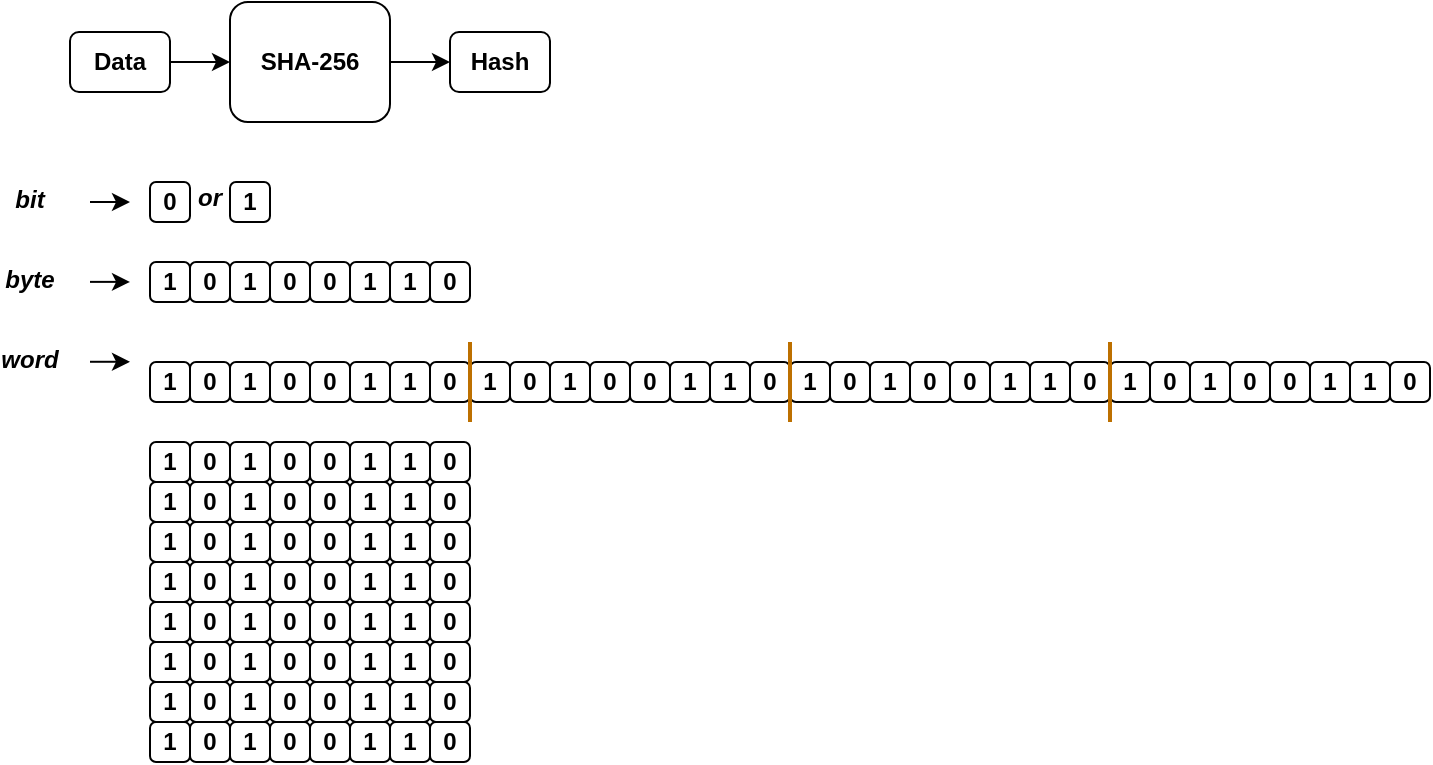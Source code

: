 <mxfile version="20.2.8" type="github">
  <diagram id="SgPVI4OfAQDJ4Op12l3S" name="Página-1">
    <mxGraphModel dx="825" dy="298" grid="1" gridSize="10" guides="1" tooltips="1" connect="1" arrows="1" fold="1" page="1" pageScale="1" pageWidth="827" pageHeight="1169" math="0" shadow="0">
      <root>
        <mxCell id="0" />
        <mxCell id="1" parent="0" />
        <mxCell id="MJP8c1buYIABmgIryJFc-2" value="" style="edgeStyle=orthogonalEdgeStyle;rounded=0;orthogonalLoop=1;jettySize=auto;html=1;" edge="1" parent="1" source="Oh8Jn7zO_o9vtSne1rGO-1" target="Oh8Jn7zO_o9vtSne1rGO-3">
          <mxGeometry relative="1" as="geometry" />
        </mxCell>
        <mxCell id="Oh8Jn7zO_o9vtSne1rGO-1" value="SHA-256" style="rounded=1;whiteSpace=wrap;html=1;fontStyle=1" parent="1" vertex="1">
          <mxGeometry x="120" y="50" width="80" height="60" as="geometry" />
        </mxCell>
        <mxCell id="MJP8c1buYIABmgIryJFc-1" value="" style="edgeStyle=orthogonalEdgeStyle;rounded=0;orthogonalLoop=1;jettySize=auto;html=1;" edge="1" parent="1" source="Oh8Jn7zO_o9vtSne1rGO-2" target="Oh8Jn7zO_o9vtSne1rGO-1">
          <mxGeometry relative="1" as="geometry" />
        </mxCell>
        <mxCell id="Oh8Jn7zO_o9vtSne1rGO-2" value="Data" style="rounded=1;whiteSpace=wrap;html=1;fontStyle=1" parent="1" vertex="1">
          <mxGeometry x="40" y="65" width="50" height="30" as="geometry" />
        </mxCell>
        <mxCell id="Oh8Jn7zO_o9vtSne1rGO-3" value="Hash" style="rounded=1;whiteSpace=wrap;html=1;fontStyle=1" parent="1" vertex="1">
          <mxGeometry x="230" y="65" width="50" height="30" as="geometry" />
        </mxCell>
        <mxCell id="MJP8c1buYIABmgIryJFc-4" value="0" style="rounded=1;whiteSpace=wrap;html=1;fontStyle=1" vertex="1" parent="1">
          <mxGeometry x="80" y="140" width="20" height="20" as="geometry" />
        </mxCell>
        <mxCell id="MJP8c1buYIABmgIryJFc-5" value="or" style="rounded=1;whiteSpace=wrap;html=1;fontStyle=3;fillColor=none;strokeColor=none;spacingBottom=4;" vertex="1" parent="1">
          <mxGeometry x="100" y="140" width="20" height="20" as="geometry" />
        </mxCell>
        <mxCell id="MJP8c1buYIABmgIryJFc-7" value="0" style="rounded=1;whiteSpace=wrap;html=1;fontStyle=1" vertex="1" parent="1">
          <mxGeometry x="140" y="230" width="20" height="20" as="geometry" />
        </mxCell>
        <mxCell id="MJP8c1buYIABmgIryJFc-8" value="1" style="rounded=1;whiteSpace=wrap;html=1;fontStyle=1" vertex="1" parent="1">
          <mxGeometry x="80" y="230" width="20" height="20" as="geometry" />
        </mxCell>
        <mxCell id="MJP8c1buYIABmgIryJFc-9" value="1" style="rounded=1;whiteSpace=wrap;html=1;fontStyle=1" vertex="1" parent="1">
          <mxGeometry x="120" y="230" width="20" height="20" as="geometry" />
        </mxCell>
        <mxCell id="MJP8c1buYIABmgIryJFc-10" value="0" style="rounded=1;whiteSpace=wrap;html=1;fontStyle=1" vertex="1" parent="1">
          <mxGeometry x="100" y="230" width="20" height="20" as="geometry" />
        </mxCell>
        <mxCell id="MJP8c1buYIABmgIryJFc-11" value="0" style="rounded=1;whiteSpace=wrap;html=1;fontStyle=1" vertex="1" parent="1">
          <mxGeometry x="220" y="230" width="20" height="20" as="geometry" />
        </mxCell>
        <mxCell id="MJP8c1buYIABmgIryJFc-12" value="0" style="rounded=1;whiteSpace=wrap;html=1;fontStyle=1" vertex="1" parent="1">
          <mxGeometry x="160" y="230" width="20" height="20" as="geometry" />
        </mxCell>
        <mxCell id="MJP8c1buYIABmgIryJFc-13" value="1" style="rounded=1;whiteSpace=wrap;html=1;fontStyle=1" vertex="1" parent="1">
          <mxGeometry x="200" y="230" width="20" height="20" as="geometry" />
        </mxCell>
        <mxCell id="MJP8c1buYIABmgIryJFc-14" value="1" style="rounded=1;whiteSpace=wrap;html=1;fontStyle=1" vertex="1" parent="1">
          <mxGeometry x="180" y="230" width="20" height="20" as="geometry" />
        </mxCell>
        <mxCell id="MJP8c1buYIABmgIryJFc-15" value="0" style="rounded=1;whiteSpace=wrap;html=1;fontStyle=1" vertex="1" parent="1">
          <mxGeometry x="140" y="270" width="20" height="20" as="geometry" />
        </mxCell>
        <mxCell id="MJP8c1buYIABmgIryJFc-16" value="1" style="rounded=1;whiteSpace=wrap;html=1;fontStyle=1" vertex="1" parent="1">
          <mxGeometry x="80" y="270" width="20" height="20" as="geometry" />
        </mxCell>
        <mxCell id="MJP8c1buYIABmgIryJFc-17" value="1" style="rounded=1;whiteSpace=wrap;html=1;fontStyle=1" vertex="1" parent="1">
          <mxGeometry x="120" y="270" width="20" height="20" as="geometry" />
        </mxCell>
        <mxCell id="MJP8c1buYIABmgIryJFc-18" value="0" style="rounded=1;whiteSpace=wrap;html=1;fontStyle=1" vertex="1" parent="1">
          <mxGeometry x="100" y="270" width="20" height="20" as="geometry" />
        </mxCell>
        <mxCell id="MJP8c1buYIABmgIryJFc-19" value="0" style="rounded=1;whiteSpace=wrap;html=1;fontStyle=1" vertex="1" parent="1">
          <mxGeometry x="220" y="270" width="20" height="20" as="geometry" />
        </mxCell>
        <mxCell id="MJP8c1buYIABmgIryJFc-20" value="0" style="rounded=1;whiteSpace=wrap;html=1;fontStyle=1" vertex="1" parent="1">
          <mxGeometry x="160" y="270" width="20" height="20" as="geometry" />
        </mxCell>
        <mxCell id="MJP8c1buYIABmgIryJFc-21" value="1" style="rounded=1;whiteSpace=wrap;html=1;fontStyle=1" vertex="1" parent="1">
          <mxGeometry x="200" y="270" width="20" height="20" as="geometry" />
        </mxCell>
        <mxCell id="MJP8c1buYIABmgIryJFc-22" value="1" style="rounded=1;whiteSpace=wrap;html=1;fontStyle=1" vertex="1" parent="1">
          <mxGeometry x="180" y="270" width="20" height="20" as="geometry" />
        </mxCell>
        <mxCell id="MJP8c1buYIABmgIryJFc-23" value="0" style="rounded=1;whiteSpace=wrap;html=1;fontStyle=1" vertex="1" parent="1">
          <mxGeometry x="140" y="290" width="20" height="20" as="geometry" />
        </mxCell>
        <mxCell id="MJP8c1buYIABmgIryJFc-24" value="1" style="rounded=1;whiteSpace=wrap;html=1;fontStyle=1" vertex="1" parent="1">
          <mxGeometry x="80" y="290" width="20" height="20" as="geometry" />
        </mxCell>
        <mxCell id="MJP8c1buYIABmgIryJFc-25" value="1" style="rounded=1;whiteSpace=wrap;html=1;fontStyle=1" vertex="1" parent="1">
          <mxGeometry x="120" y="290" width="20" height="20" as="geometry" />
        </mxCell>
        <mxCell id="MJP8c1buYIABmgIryJFc-26" value="0" style="rounded=1;whiteSpace=wrap;html=1;fontStyle=1" vertex="1" parent="1">
          <mxGeometry x="100" y="290" width="20" height="20" as="geometry" />
        </mxCell>
        <mxCell id="MJP8c1buYIABmgIryJFc-27" value="0" style="rounded=1;whiteSpace=wrap;html=1;fontStyle=1" vertex="1" parent="1">
          <mxGeometry x="220" y="290" width="20" height="20" as="geometry" />
        </mxCell>
        <mxCell id="MJP8c1buYIABmgIryJFc-28" value="0" style="rounded=1;whiteSpace=wrap;html=1;fontStyle=1" vertex="1" parent="1">
          <mxGeometry x="160" y="290" width="20" height="20" as="geometry" />
        </mxCell>
        <mxCell id="MJP8c1buYIABmgIryJFc-29" value="1" style="rounded=1;whiteSpace=wrap;html=1;fontStyle=1" vertex="1" parent="1">
          <mxGeometry x="200" y="290" width="20" height="20" as="geometry" />
        </mxCell>
        <mxCell id="MJP8c1buYIABmgIryJFc-30" value="1" style="rounded=1;whiteSpace=wrap;html=1;fontStyle=1" vertex="1" parent="1">
          <mxGeometry x="180" y="290" width="20" height="20" as="geometry" />
        </mxCell>
        <mxCell id="MJP8c1buYIABmgIryJFc-31" value="0" style="rounded=1;whiteSpace=wrap;html=1;fontStyle=1" vertex="1" parent="1">
          <mxGeometry x="140" y="310" width="20" height="20" as="geometry" />
        </mxCell>
        <mxCell id="MJP8c1buYIABmgIryJFc-32" value="1" style="rounded=1;whiteSpace=wrap;html=1;fontStyle=1" vertex="1" parent="1">
          <mxGeometry x="80" y="310" width="20" height="20" as="geometry" />
        </mxCell>
        <mxCell id="MJP8c1buYIABmgIryJFc-33" value="1" style="rounded=1;whiteSpace=wrap;html=1;fontStyle=1" vertex="1" parent="1">
          <mxGeometry x="120" y="310" width="20" height="20" as="geometry" />
        </mxCell>
        <mxCell id="MJP8c1buYIABmgIryJFc-34" value="0" style="rounded=1;whiteSpace=wrap;html=1;fontStyle=1" vertex="1" parent="1">
          <mxGeometry x="100" y="310" width="20" height="20" as="geometry" />
        </mxCell>
        <mxCell id="MJP8c1buYIABmgIryJFc-35" value="0" style="rounded=1;whiteSpace=wrap;html=1;fontStyle=1" vertex="1" parent="1">
          <mxGeometry x="220" y="310" width="20" height="20" as="geometry" />
        </mxCell>
        <mxCell id="MJP8c1buYIABmgIryJFc-36" value="0" style="rounded=1;whiteSpace=wrap;html=1;fontStyle=1" vertex="1" parent="1">
          <mxGeometry x="160" y="310" width="20" height="20" as="geometry" />
        </mxCell>
        <mxCell id="MJP8c1buYIABmgIryJFc-37" value="1" style="rounded=1;whiteSpace=wrap;html=1;fontStyle=1" vertex="1" parent="1">
          <mxGeometry x="200" y="310" width="20" height="20" as="geometry" />
        </mxCell>
        <mxCell id="MJP8c1buYIABmgIryJFc-38" value="1" style="rounded=1;whiteSpace=wrap;html=1;fontStyle=1" vertex="1" parent="1">
          <mxGeometry x="180" y="310" width="20" height="20" as="geometry" />
        </mxCell>
        <mxCell id="MJP8c1buYIABmgIryJFc-39" value="0" style="rounded=1;whiteSpace=wrap;html=1;fontStyle=1" vertex="1" parent="1">
          <mxGeometry x="140" y="330" width="20" height="20" as="geometry" />
        </mxCell>
        <mxCell id="MJP8c1buYIABmgIryJFc-40" value="1" style="rounded=1;whiteSpace=wrap;html=1;fontStyle=1" vertex="1" parent="1">
          <mxGeometry x="80" y="330" width="20" height="20" as="geometry" />
        </mxCell>
        <mxCell id="MJP8c1buYIABmgIryJFc-41" value="1" style="rounded=1;whiteSpace=wrap;html=1;fontStyle=1" vertex="1" parent="1">
          <mxGeometry x="120" y="330" width="20" height="20" as="geometry" />
        </mxCell>
        <mxCell id="MJP8c1buYIABmgIryJFc-42" value="0" style="rounded=1;whiteSpace=wrap;html=1;fontStyle=1" vertex="1" parent="1">
          <mxGeometry x="100" y="330" width="20" height="20" as="geometry" />
        </mxCell>
        <mxCell id="MJP8c1buYIABmgIryJFc-43" value="0" style="rounded=1;whiteSpace=wrap;html=1;fontStyle=1" vertex="1" parent="1">
          <mxGeometry x="220" y="330" width="20" height="20" as="geometry" />
        </mxCell>
        <mxCell id="MJP8c1buYIABmgIryJFc-44" value="0" style="rounded=1;whiteSpace=wrap;html=1;fontStyle=1" vertex="1" parent="1">
          <mxGeometry x="160" y="330" width="20" height="20" as="geometry" />
        </mxCell>
        <mxCell id="MJP8c1buYIABmgIryJFc-45" value="1" style="rounded=1;whiteSpace=wrap;html=1;fontStyle=1" vertex="1" parent="1">
          <mxGeometry x="200" y="330" width="20" height="20" as="geometry" />
        </mxCell>
        <mxCell id="MJP8c1buYIABmgIryJFc-46" value="1" style="rounded=1;whiteSpace=wrap;html=1;fontStyle=1" vertex="1" parent="1">
          <mxGeometry x="180" y="330" width="20" height="20" as="geometry" />
        </mxCell>
        <mxCell id="MJP8c1buYIABmgIryJFc-47" value="0" style="rounded=1;whiteSpace=wrap;html=1;fontStyle=1" vertex="1" parent="1">
          <mxGeometry x="140" y="350" width="20" height="20" as="geometry" />
        </mxCell>
        <mxCell id="MJP8c1buYIABmgIryJFc-48" value="1" style="rounded=1;whiteSpace=wrap;html=1;fontStyle=1" vertex="1" parent="1">
          <mxGeometry x="80" y="350" width="20" height="20" as="geometry" />
        </mxCell>
        <mxCell id="MJP8c1buYIABmgIryJFc-49" value="1" style="rounded=1;whiteSpace=wrap;html=1;fontStyle=1" vertex="1" parent="1">
          <mxGeometry x="120" y="350" width="20" height="20" as="geometry" />
        </mxCell>
        <mxCell id="MJP8c1buYIABmgIryJFc-50" value="0" style="rounded=1;whiteSpace=wrap;html=1;fontStyle=1" vertex="1" parent="1">
          <mxGeometry x="100" y="350" width="20" height="20" as="geometry" />
        </mxCell>
        <mxCell id="MJP8c1buYIABmgIryJFc-51" value="0" style="rounded=1;whiteSpace=wrap;html=1;fontStyle=1" vertex="1" parent="1">
          <mxGeometry x="220" y="350" width="20" height="20" as="geometry" />
        </mxCell>
        <mxCell id="MJP8c1buYIABmgIryJFc-52" value="0" style="rounded=1;whiteSpace=wrap;html=1;fontStyle=1" vertex="1" parent="1">
          <mxGeometry x="160" y="350" width="20" height="20" as="geometry" />
        </mxCell>
        <mxCell id="MJP8c1buYIABmgIryJFc-53" value="1" style="rounded=1;whiteSpace=wrap;html=1;fontStyle=1" vertex="1" parent="1">
          <mxGeometry x="200" y="350" width="20" height="20" as="geometry" />
        </mxCell>
        <mxCell id="MJP8c1buYIABmgIryJFc-54" value="1" style="rounded=1;whiteSpace=wrap;html=1;fontStyle=1" vertex="1" parent="1">
          <mxGeometry x="180" y="350" width="20" height="20" as="geometry" />
        </mxCell>
        <mxCell id="MJP8c1buYIABmgIryJFc-55" value="0" style="rounded=1;whiteSpace=wrap;html=1;fontStyle=1" vertex="1" parent="1">
          <mxGeometry x="140" y="370" width="20" height="20" as="geometry" />
        </mxCell>
        <mxCell id="MJP8c1buYIABmgIryJFc-56" value="1" style="rounded=1;whiteSpace=wrap;html=1;fontStyle=1" vertex="1" parent="1">
          <mxGeometry x="80" y="370" width="20" height="20" as="geometry" />
        </mxCell>
        <mxCell id="MJP8c1buYIABmgIryJFc-57" value="1" style="rounded=1;whiteSpace=wrap;html=1;fontStyle=1" vertex="1" parent="1">
          <mxGeometry x="120" y="370" width="20" height="20" as="geometry" />
        </mxCell>
        <mxCell id="MJP8c1buYIABmgIryJFc-58" value="0" style="rounded=1;whiteSpace=wrap;html=1;fontStyle=1" vertex="1" parent="1">
          <mxGeometry x="100" y="370" width="20" height="20" as="geometry" />
        </mxCell>
        <mxCell id="MJP8c1buYIABmgIryJFc-59" value="0" style="rounded=1;whiteSpace=wrap;html=1;fontStyle=1" vertex="1" parent="1">
          <mxGeometry x="220" y="370" width="20" height="20" as="geometry" />
        </mxCell>
        <mxCell id="MJP8c1buYIABmgIryJFc-60" value="0" style="rounded=1;whiteSpace=wrap;html=1;fontStyle=1" vertex="1" parent="1">
          <mxGeometry x="160" y="370" width="20" height="20" as="geometry" />
        </mxCell>
        <mxCell id="MJP8c1buYIABmgIryJFc-61" value="1" style="rounded=1;whiteSpace=wrap;html=1;fontStyle=1" vertex="1" parent="1">
          <mxGeometry x="200" y="370" width="20" height="20" as="geometry" />
        </mxCell>
        <mxCell id="MJP8c1buYIABmgIryJFc-62" value="1" style="rounded=1;whiteSpace=wrap;html=1;fontStyle=1" vertex="1" parent="1">
          <mxGeometry x="180" y="370" width="20" height="20" as="geometry" />
        </mxCell>
        <mxCell id="MJP8c1buYIABmgIryJFc-63" value="0" style="rounded=1;whiteSpace=wrap;html=1;fontStyle=1" vertex="1" parent="1">
          <mxGeometry x="140" y="390" width="20" height="20" as="geometry" />
        </mxCell>
        <mxCell id="MJP8c1buYIABmgIryJFc-64" value="1" style="rounded=1;whiteSpace=wrap;html=1;fontStyle=1" vertex="1" parent="1">
          <mxGeometry x="80" y="390" width="20" height="20" as="geometry" />
        </mxCell>
        <mxCell id="MJP8c1buYIABmgIryJFc-65" value="1" style="rounded=1;whiteSpace=wrap;html=1;fontStyle=1" vertex="1" parent="1">
          <mxGeometry x="120" y="390" width="20" height="20" as="geometry" />
        </mxCell>
        <mxCell id="MJP8c1buYIABmgIryJFc-66" value="0" style="rounded=1;whiteSpace=wrap;html=1;fontStyle=1" vertex="1" parent="1">
          <mxGeometry x="100" y="390" width="20" height="20" as="geometry" />
        </mxCell>
        <mxCell id="MJP8c1buYIABmgIryJFc-67" value="0" style="rounded=1;whiteSpace=wrap;html=1;fontStyle=1" vertex="1" parent="1">
          <mxGeometry x="220" y="390" width="20" height="20" as="geometry" />
        </mxCell>
        <mxCell id="MJP8c1buYIABmgIryJFc-68" value="0" style="rounded=1;whiteSpace=wrap;html=1;fontStyle=1" vertex="1" parent="1">
          <mxGeometry x="160" y="390" width="20" height="20" as="geometry" />
        </mxCell>
        <mxCell id="MJP8c1buYIABmgIryJFc-69" value="1" style="rounded=1;whiteSpace=wrap;html=1;fontStyle=1" vertex="1" parent="1">
          <mxGeometry x="200" y="390" width="20" height="20" as="geometry" />
        </mxCell>
        <mxCell id="MJP8c1buYIABmgIryJFc-70" value="1" style="rounded=1;whiteSpace=wrap;html=1;fontStyle=1" vertex="1" parent="1">
          <mxGeometry x="180" y="390" width="20" height="20" as="geometry" />
        </mxCell>
        <mxCell id="MJP8c1buYIABmgIryJFc-71" value="0" style="rounded=1;whiteSpace=wrap;html=1;fontStyle=1" vertex="1" parent="1">
          <mxGeometry x="140" y="410" width="20" height="20" as="geometry" />
        </mxCell>
        <mxCell id="MJP8c1buYIABmgIryJFc-72" value="1" style="rounded=1;whiteSpace=wrap;html=1;fontStyle=1" vertex="1" parent="1">
          <mxGeometry x="80" y="410" width="20" height="20" as="geometry" />
        </mxCell>
        <mxCell id="MJP8c1buYIABmgIryJFc-73" value="1" style="rounded=1;whiteSpace=wrap;html=1;fontStyle=1" vertex="1" parent="1">
          <mxGeometry x="120" y="410" width="20" height="20" as="geometry" />
        </mxCell>
        <mxCell id="MJP8c1buYIABmgIryJFc-74" value="0" style="rounded=1;whiteSpace=wrap;html=1;fontStyle=1" vertex="1" parent="1">
          <mxGeometry x="100" y="410" width="20" height="20" as="geometry" />
        </mxCell>
        <mxCell id="MJP8c1buYIABmgIryJFc-75" value="0" style="rounded=1;whiteSpace=wrap;html=1;fontStyle=1" vertex="1" parent="1">
          <mxGeometry x="220" y="410" width="20" height="20" as="geometry" />
        </mxCell>
        <mxCell id="MJP8c1buYIABmgIryJFc-76" value="0" style="rounded=1;whiteSpace=wrap;html=1;fontStyle=1" vertex="1" parent="1">
          <mxGeometry x="160" y="410" width="20" height="20" as="geometry" />
        </mxCell>
        <mxCell id="MJP8c1buYIABmgIryJFc-77" value="1" style="rounded=1;whiteSpace=wrap;html=1;fontStyle=1" vertex="1" parent="1">
          <mxGeometry x="200" y="410" width="20" height="20" as="geometry" />
        </mxCell>
        <mxCell id="MJP8c1buYIABmgIryJFc-78" value="1" style="rounded=1;whiteSpace=wrap;html=1;fontStyle=1" vertex="1" parent="1">
          <mxGeometry x="180" y="410" width="20" height="20" as="geometry" />
        </mxCell>
        <mxCell id="MJP8c1buYIABmgIryJFc-88" value="0" style="rounded=1;whiteSpace=wrap;html=1;fontStyle=1" vertex="1" parent="1">
          <mxGeometry x="300" y="230" width="20" height="20" as="geometry" />
        </mxCell>
        <mxCell id="MJP8c1buYIABmgIryJFc-89" value="1" style="rounded=1;whiteSpace=wrap;html=1;fontStyle=1" vertex="1" parent="1">
          <mxGeometry x="240" y="230" width="20" height="20" as="geometry" />
        </mxCell>
        <mxCell id="MJP8c1buYIABmgIryJFc-90" value="1" style="rounded=1;whiteSpace=wrap;html=1;fontStyle=1" vertex="1" parent="1">
          <mxGeometry x="280" y="230" width="20" height="20" as="geometry" />
        </mxCell>
        <mxCell id="MJP8c1buYIABmgIryJFc-91" value="0" style="rounded=1;whiteSpace=wrap;html=1;fontStyle=1" vertex="1" parent="1">
          <mxGeometry x="260" y="230" width="20" height="20" as="geometry" />
        </mxCell>
        <mxCell id="MJP8c1buYIABmgIryJFc-92" value="0" style="rounded=1;whiteSpace=wrap;html=1;fontStyle=1" vertex="1" parent="1">
          <mxGeometry x="380" y="230" width="20" height="20" as="geometry" />
        </mxCell>
        <mxCell id="MJP8c1buYIABmgIryJFc-93" value="0" style="rounded=1;whiteSpace=wrap;html=1;fontStyle=1" vertex="1" parent="1">
          <mxGeometry x="320" y="230" width="20" height="20" as="geometry" />
        </mxCell>
        <mxCell id="MJP8c1buYIABmgIryJFc-94" value="1" style="rounded=1;whiteSpace=wrap;html=1;fontStyle=1" vertex="1" parent="1">
          <mxGeometry x="360" y="230" width="20" height="20" as="geometry" />
        </mxCell>
        <mxCell id="MJP8c1buYIABmgIryJFc-95" value="1" style="rounded=1;whiteSpace=wrap;html=1;fontStyle=1" vertex="1" parent="1">
          <mxGeometry x="340" y="230" width="20" height="20" as="geometry" />
        </mxCell>
        <mxCell id="MJP8c1buYIABmgIryJFc-96" value="" style="endArrow=none;html=1;rounded=1;fillColor=#f0a30a;strokeColor=#BD7000;strokeWidth=2;" edge="1" parent="1">
          <mxGeometry width="50" height="50" relative="1" as="geometry">
            <mxPoint x="240" y="260" as="sourcePoint" />
            <mxPoint x="240" y="220" as="targetPoint" />
          </mxGeometry>
        </mxCell>
        <mxCell id="MJP8c1buYIABmgIryJFc-98" value="0" style="rounded=1;whiteSpace=wrap;html=1;fontStyle=1" vertex="1" parent="1">
          <mxGeometry x="460" y="230" width="20" height="20" as="geometry" />
        </mxCell>
        <mxCell id="MJP8c1buYIABmgIryJFc-99" value="1" style="rounded=1;whiteSpace=wrap;html=1;fontStyle=1" vertex="1" parent="1">
          <mxGeometry x="400" y="230" width="20" height="20" as="geometry" />
        </mxCell>
        <mxCell id="MJP8c1buYIABmgIryJFc-100" value="1" style="rounded=1;whiteSpace=wrap;html=1;fontStyle=1" vertex="1" parent="1">
          <mxGeometry x="440" y="230" width="20" height="20" as="geometry" />
        </mxCell>
        <mxCell id="MJP8c1buYIABmgIryJFc-101" value="0" style="rounded=1;whiteSpace=wrap;html=1;fontStyle=1" vertex="1" parent="1">
          <mxGeometry x="420" y="230" width="20" height="20" as="geometry" />
        </mxCell>
        <mxCell id="MJP8c1buYIABmgIryJFc-102" value="0" style="rounded=1;whiteSpace=wrap;html=1;fontStyle=1" vertex="1" parent="1">
          <mxGeometry x="540" y="230" width="20" height="20" as="geometry" />
        </mxCell>
        <mxCell id="MJP8c1buYIABmgIryJFc-103" value="0" style="rounded=1;whiteSpace=wrap;html=1;fontStyle=1" vertex="1" parent="1">
          <mxGeometry x="480" y="230" width="20" height="20" as="geometry" />
        </mxCell>
        <mxCell id="MJP8c1buYIABmgIryJFc-104" value="1" style="rounded=1;whiteSpace=wrap;html=1;fontStyle=1" vertex="1" parent="1">
          <mxGeometry x="520" y="230" width="20" height="20" as="geometry" />
        </mxCell>
        <mxCell id="MJP8c1buYIABmgIryJFc-105" value="1" style="rounded=1;whiteSpace=wrap;html=1;fontStyle=1" vertex="1" parent="1">
          <mxGeometry x="500" y="230" width="20" height="20" as="geometry" />
        </mxCell>
        <mxCell id="MJP8c1buYIABmgIryJFc-106" value="" style="endArrow=none;html=1;rounded=1;fillColor=#f0a30a;strokeColor=#BD7000;strokeWidth=2;" edge="1" parent="1">
          <mxGeometry width="50" height="50" relative="1" as="geometry">
            <mxPoint x="400" y="260" as="sourcePoint" />
            <mxPoint x="400" y="220" as="targetPoint" />
          </mxGeometry>
        </mxCell>
        <mxCell id="MJP8c1buYIABmgIryJFc-107" value="0" style="rounded=1;whiteSpace=wrap;html=1;fontStyle=1" vertex="1" parent="1">
          <mxGeometry x="620" y="230" width="20" height="20" as="geometry" />
        </mxCell>
        <mxCell id="MJP8c1buYIABmgIryJFc-108" value="1" style="rounded=1;whiteSpace=wrap;html=1;fontStyle=1" vertex="1" parent="1">
          <mxGeometry x="560" y="230" width="20" height="20" as="geometry" />
        </mxCell>
        <mxCell id="MJP8c1buYIABmgIryJFc-109" value="1" style="rounded=1;whiteSpace=wrap;html=1;fontStyle=1" vertex="1" parent="1">
          <mxGeometry x="600" y="230" width="20" height="20" as="geometry" />
        </mxCell>
        <mxCell id="MJP8c1buYIABmgIryJFc-110" value="0" style="rounded=1;whiteSpace=wrap;html=1;fontStyle=1" vertex="1" parent="1">
          <mxGeometry x="580" y="230" width="20" height="20" as="geometry" />
        </mxCell>
        <mxCell id="MJP8c1buYIABmgIryJFc-111" value="0" style="rounded=1;whiteSpace=wrap;html=1;fontStyle=1" vertex="1" parent="1">
          <mxGeometry x="700" y="230" width="20" height="20" as="geometry" />
        </mxCell>
        <mxCell id="MJP8c1buYIABmgIryJFc-112" value="0" style="rounded=1;whiteSpace=wrap;html=1;fontStyle=1" vertex="1" parent="1">
          <mxGeometry x="640" y="230" width="20" height="20" as="geometry" />
        </mxCell>
        <mxCell id="MJP8c1buYIABmgIryJFc-113" value="1" style="rounded=1;whiteSpace=wrap;html=1;fontStyle=1" vertex="1" parent="1">
          <mxGeometry x="680" y="230" width="20" height="20" as="geometry" />
        </mxCell>
        <mxCell id="MJP8c1buYIABmgIryJFc-114" value="1" style="rounded=1;whiteSpace=wrap;html=1;fontStyle=1" vertex="1" parent="1">
          <mxGeometry x="660" y="230" width="20" height="20" as="geometry" />
        </mxCell>
        <mxCell id="MJP8c1buYIABmgIryJFc-115" value="" style="endArrow=none;html=1;rounded=1;fillColor=#f0a30a;strokeColor=#BD7000;strokeWidth=2;" edge="1" parent="1">
          <mxGeometry width="50" height="50" relative="1" as="geometry">
            <mxPoint x="560.0" y="260" as="sourcePoint" />
            <mxPoint x="560.0" y="220" as="targetPoint" />
          </mxGeometry>
        </mxCell>
        <mxCell id="MJP8c1buYIABmgIryJFc-116" value="0" style="rounded=1;whiteSpace=wrap;html=1;fontStyle=1" vertex="1" parent="1">
          <mxGeometry x="140" y="180" width="20" height="20" as="geometry" />
        </mxCell>
        <mxCell id="MJP8c1buYIABmgIryJFc-117" value="1" style="rounded=1;whiteSpace=wrap;html=1;fontStyle=1" vertex="1" parent="1">
          <mxGeometry x="80.0" y="180" width="20" height="20" as="geometry" />
        </mxCell>
        <mxCell id="MJP8c1buYIABmgIryJFc-118" value="1" style="rounded=1;whiteSpace=wrap;html=1;fontStyle=1" vertex="1" parent="1">
          <mxGeometry x="120.0" y="180" width="20" height="20" as="geometry" />
        </mxCell>
        <mxCell id="MJP8c1buYIABmgIryJFc-119" value="0" style="rounded=1;whiteSpace=wrap;html=1;fontStyle=1" vertex="1" parent="1">
          <mxGeometry x="100.0" y="180" width="20" height="20" as="geometry" />
        </mxCell>
        <mxCell id="MJP8c1buYIABmgIryJFc-120" value="0" style="rounded=1;whiteSpace=wrap;html=1;fontStyle=1" vertex="1" parent="1">
          <mxGeometry x="220" y="180" width="20" height="20" as="geometry" />
        </mxCell>
        <mxCell id="MJP8c1buYIABmgIryJFc-121" value="0" style="rounded=1;whiteSpace=wrap;html=1;fontStyle=1" vertex="1" parent="1">
          <mxGeometry x="160" y="180" width="20" height="20" as="geometry" />
        </mxCell>
        <mxCell id="MJP8c1buYIABmgIryJFc-122" value="1" style="rounded=1;whiteSpace=wrap;html=1;fontStyle=1" vertex="1" parent="1">
          <mxGeometry x="200" y="180" width="20" height="20" as="geometry" />
        </mxCell>
        <mxCell id="MJP8c1buYIABmgIryJFc-123" value="1" style="rounded=1;whiteSpace=wrap;html=1;fontStyle=1" vertex="1" parent="1">
          <mxGeometry x="180" y="180" width="20" height="20" as="geometry" />
        </mxCell>
        <mxCell id="MJP8c1buYIABmgIryJFc-125" value="1" style="rounded=1;whiteSpace=wrap;html=1;fontStyle=1" vertex="1" parent="1">
          <mxGeometry x="120" y="140" width="20" height="20" as="geometry" />
        </mxCell>
        <mxCell id="MJP8c1buYIABmgIryJFc-130" style="edgeStyle=orthogonalEdgeStyle;rounded=1;orthogonalLoop=1;jettySize=auto;html=1;strokeWidth=1;" edge="1" parent="1">
          <mxGeometry relative="1" as="geometry">
            <mxPoint x="70" y="150" as="targetPoint" />
            <mxPoint x="50" y="150" as="sourcePoint" />
          </mxGeometry>
        </mxCell>
        <mxCell id="MJP8c1buYIABmgIryJFc-126" value="bit" style="rounded=1;whiteSpace=wrap;html=1;fontStyle=3;fillColor=none;strokeColor=none;spacingBottom=3;" vertex="1" parent="1">
          <mxGeometry x="10" y="140" width="20" height="20" as="geometry" />
        </mxCell>
        <mxCell id="MJP8c1buYIABmgIryJFc-128" value="byte" style="rounded=1;whiteSpace=wrap;html=1;fontStyle=3;fillColor=none;strokeColor=none;spacingBottom=3;" vertex="1" parent="1">
          <mxGeometry x="10" y="180" width="20" height="20" as="geometry" />
        </mxCell>
        <mxCell id="MJP8c1buYIABmgIryJFc-131" value="word" style="rounded=1;whiteSpace=wrap;html=1;fontStyle=3;fillColor=none;strokeColor=none;spacingBottom=3;" vertex="1" parent="1">
          <mxGeometry x="10" y="220" width="20" height="20" as="geometry" />
        </mxCell>
        <mxCell id="MJP8c1buYIABmgIryJFc-132" style="edgeStyle=orthogonalEdgeStyle;rounded=1;orthogonalLoop=1;jettySize=auto;html=1;strokeWidth=1;" edge="1" parent="1">
          <mxGeometry relative="1" as="geometry">
            <mxPoint x="70" y="189.94" as="targetPoint" />
            <mxPoint x="50" y="189.94" as="sourcePoint" />
          </mxGeometry>
        </mxCell>
        <mxCell id="MJP8c1buYIABmgIryJFc-133" style="edgeStyle=orthogonalEdgeStyle;rounded=1;orthogonalLoop=1;jettySize=auto;html=1;strokeWidth=1;" edge="1" parent="1">
          <mxGeometry relative="1" as="geometry">
            <mxPoint x="70" y="229.89" as="targetPoint" />
            <mxPoint x="50" y="229.89" as="sourcePoint" />
          </mxGeometry>
        </mxCell>
      </root>
    </mxGraphModel>
  </diagram>
</mxfile>
